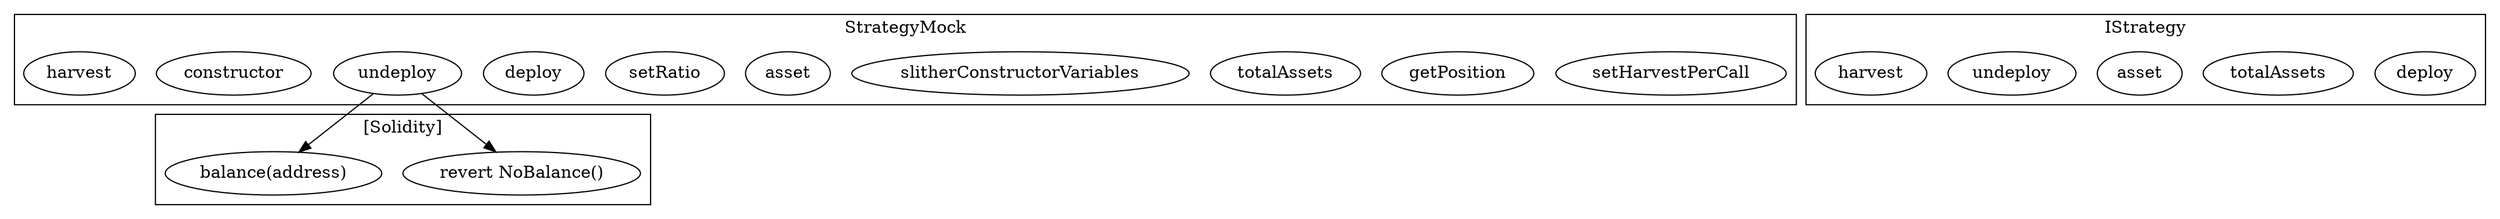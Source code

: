 strict digraph {
subgraph cluster_43944_StrategyMock {
label = "StrategyMock"
"43944_setHarvestPerCall" [label="setHarvestPerCall"]
"43944_getPosition" [label="getPosition"]
"43944_totalAssets" [label="totalAssets"]
"43944_slitherConstructorVariables" [label="slitherConstructorVariables"]
"43944_asset" [label="asset"]
"43944_setRatio" [label="setRatio"]
"43944_deploy" [label="deploy"]
"43944_undeploy" [label="undeploy"]
"43944_constructor" [label="constructor"]
"43944_harvest" [label="harvest"]
}subgraph cluster_37703_IStrategy {
label = "IStrategy"
"37703_deploy" [label="deploy"]
"37703_totalAssets" [label="totalAssets"]
"37703_asset" [label="asset"]
"37703_undeploy" [label="undeploy"]
"37703_harvest" [label="harvest"]
}subgraph cluster_solidity {
label = "[Solidity]"
"revert NoBalance()" 
"balance(address)" 
"43944_undeploy" -> "revert NoBalance()"
"43944_undeploy" -> "balance(address)"
}
}